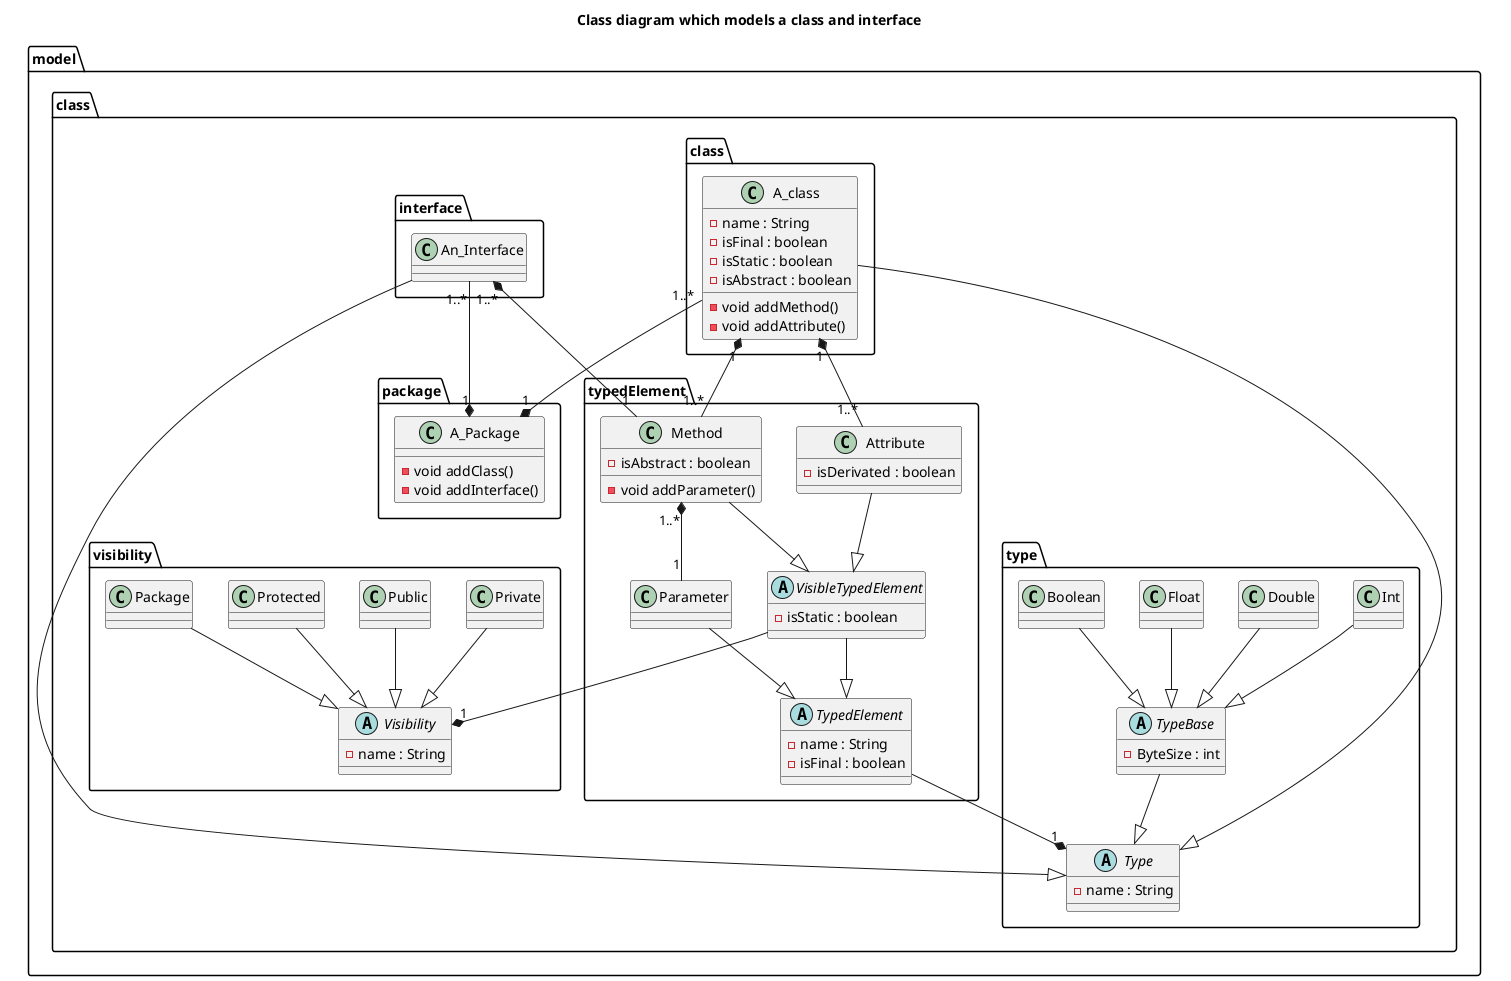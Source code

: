 @startuml

title Class diagram which models a class and interface

package model.class <<folder>> {


	package model.class.package <<folder>> {
		class A_Package {
		 - void addClass()
		 - void addInterface()
		}
	}
	
	package model.class.class <<folder>> {
		 
		 class A_class {
		  - name : String
		  - isFinal : boolean
		  - isStatic : boolean
		  - isAbstract : boolean
		  
		   - void addMethod()
		   - void addAttribute()
		}	
	}
	
	package model.class.interface <<folder>> {
		class An_Interface {
		}
	}
	
	
	package model.class.typedElement <<folder>> {
		
		class Attribute {
			- isDerivated : boolean
		}
		
		class Method {
			- isAbstract : boolean
			- void addParameter()
		}
		
		class Parameter {
		}
		
		abstract class TypedElement{
			- name : String
			- isFinal : boolean
		}
		
		abstract class VisibleTypedElement {
			- isStatic : boolean
		}
	}
	
	
	
	package model.class.type <<folder>> {
		abstract class Type{
			- name : String
		}
		
		abstract class TypeBase{
		 	- ByteSize : int
		}
		
		class Int {
		}
		
		class Double {
		}
		
		class Float {
		}
		
		class Boolean {
		}	
	}
	
	Boolean --|> TypeBase
	Float --|> TypeBase
	Double --|> TypeBase
	Int --|> TypeBase
	
	TypeBase --|> Type
	
	TypedElement  " " --* "1" Type
	
	
	package model.class.visibility <<folder>> {
		
		abstract class Visibility{
			- name : String
		}
		
		class Private {
		}
		
		class Public {
		}
		
		class Protected {
		}
		
		class Package {
		}
	}
	
	Private --|> Visibility
	Public --|> Visibility
	Protected --|> Visibility
	Package --|> Visibility
	
	VisibleTypedElement --|> TypedElement
	Parameter --|> TypedElement
	
	Method --|> VisibleTypedElement
	Attribute --|> VisibleTypedElement
	VisibleTypedElement " " --* "1" Visibility
	
	
	A_class --|> Type
	A_class "1..*" --* "1" A_Package
	An_Interface "1..*" --* "1" A_Package
	A_class "1" *-- "1..*" Attribute
	A_class "1" *-- "1..*" Method
	
	An_Interface "1..*" *-- "1" Method
	
	Method "1..*" *-- "1" Parameter
	
	An_Interface --|> Type	
	
}






@enduml